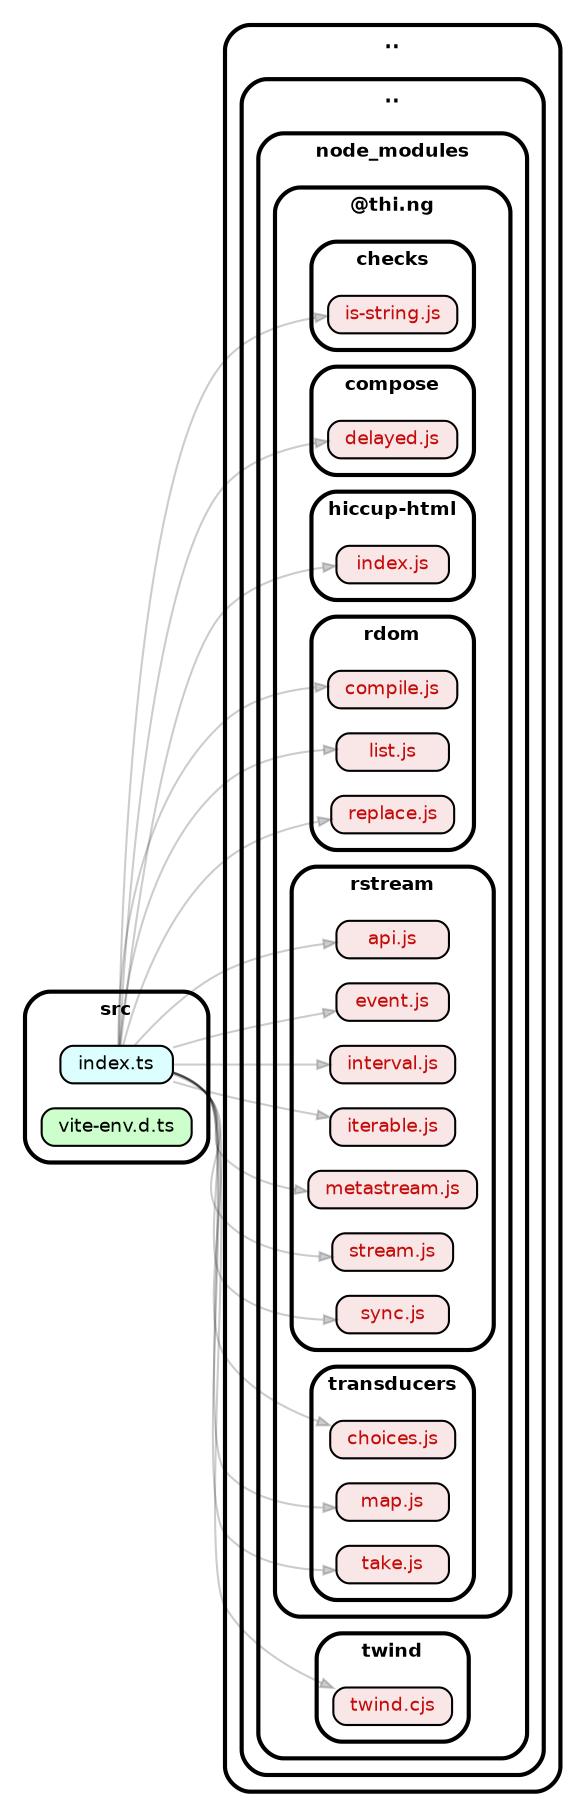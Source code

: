 strict digraph "dependency-cruiser output"{
    ordering="out" rankdir="LR" splines="true" overlap="false" nodesep="0.16" ranksep="0.18" fontname="Helvetica-bold" fontsize="9" style="rounded,bold,filled" fillcolor="#ffffff" compound="true"
    node [shape="box" style="rounded, filled" height="0.2" color="black" fillcolor="#ffffcc" fontcolor="black" fontname="Helvetica" fontsize="9"]
    edge [arrowhead="normal" arrowsize="0.6" penwidth="2.0" color="#00000033" fontname="Helvetica" fontsize="9"]

    subgraph "cluster_.." {label=".." subgraph "cluster_../.." {label=".." subgraph "cluster_../../node_modules" {label="node_modules" subgraph "cluster_../../node_modules/@thi.ng" {label="@thi.ng" subgraph "cluster_../../node_modules/@thi.ng/checks" {label="checks" "../../node_modules/@thi.ng/checks/is-string.js" [label=<is-string.js> tooltip="is-string.js" URL="../../node_modules/@thi.ng/checks/is-string.js" fillcolor="#c40b0a1a" fontcolor="#c40b0a"] } } } } }
    subgraph "cluster_.." {label=".." subgraph "cluster_../.." {label=".." subgraph "cluster_../../node_modules" {label="node_modules" subgraph "cluster_../../node_modules/@thi.ng" {label="@thi.ng" subgraph "cluster_../../node_modules/@thi.ng/compose" {label="compose" "../../node_modules/@thi.ng/compose/delayed.js" [label=<delayed.js> tooltip="delayed.js" URL="../../node_modules/@thi.ng/compose/delayed.js" fillcolor="#c40b0a1a" fontcolor="#c40b0a"] } } } } }
    subgraph "cluster_.." {label=".." subgraph "cluster_../.." {label=".." subgraph "cluster_../../node_modules" {label="node_modules" subgraph "cluster_../../node_modules/@thi.ng" {label="@thi.ng" subgraph "cluster_../../node_modules/@thi.ng/hiccup-html" {label="hiccup-html" "../../node_modules/@thi.ng/hiccup-html/index.js" [label=<index.js> tooltip="index.js" URL="../../node_modules/@thi.ng/hiccup-html/index.js" fillcolor="#c40b0a1a" fontcolor="#c40b0a"] } } } } }
    subgraph "cluster_.." {label=".." subgraph "cluster_../.." {label=".." subgraph "cluster_../../node_modules" {label="node_modules" subgraph "cluster_../../node_modules/@thi.ng" {label="@thi.ng" subgraph "cluster_../../node_modules/@thi.ng/rdom" {label="rdom" "../../node_modules/@thi.ng/rdom/compile.js" [label=<compile.js> tooltip="compile.js" URL="../../node_modules/@thi.ng/rdom/compile.js" fillcolor="#c40b0a1a" fontcolor="#c40b0a"] } } } } }
    subgraph "cluster_.." {label=".." subgraph "cluster_../.." {label=".." subgraph "cluster_../../node_modules" {label="node_modules" subgraph "cluster_../../node_modules/@thi.ng" {label="@thi.ng" subgraph "cluster_../../node_modules/@thi.ng/rdom" {label="rdom" "../../node_modules/@thi.ng/rdom/list.js" [label=<list.js> tooltip="list.js" URL="../../node_modules/@thi.ng/rdom/list.js" fillcolor="#c40b0a1a" fontcolor="#c40b0a"] } } } } }
    subgraph "cluster_.." {label=".." subgraph "cluster_../.." {label=".." subgraph "cluster_../../node_modules" {label="node_modules" subgraph "cluster_../../node_modules/@thi.ng" {label="@thi.ng" subgraph "cluster_../../node_modules/@thi.ng/rdom" {label="rdom" "../../node_modules/@thi.ng/rdom/replace.js" [label=<replace.js> tooltip="replace.js" URL="../../node_modules/@thi.ng/rdom/replace.js" fillcolor="#c40b0a1a" fontcolor="#c40b0a"] } } } } }
    subgraph "cluster_.." {label=".." subgraph "cluster_../.." {label=".." subgraph "cluster_../../node_modules" {label="node_modules" subgraph "cluster_../../node_modules/@thi.ng" {label="@thi.ng" subgraph "cluster_../../node_modules/@thi.ng/rstream" {label="rstream" "../../node_modules/@thi.ng/rstream/api.js" [label=<api.js> tooltip="api.js" URL="../../node_modules/@thi.ng/rstream/api.js" fillcolor="#c40b0a1a" fontcolor="#c40b0a"] } } } } }
    subgraph "cluster_.." {label=".." subgraph "cluster_../.." {label=".." subgraph "cluster_../../node_modules" {label="node_modules" subgraph "cluster_../../node_modules/@thi.ng" {label="@thi.ng" subgraph "cluster_../../node_modules/@thi.ng/rstream" {label="rstream" "../../node_modules/@thi.ng/rstream/event.js" [label=<event.js> tooltip="event.js" URL="../../node_modules/@thi.ng/rstream/event.js" fillcolor="#c40b0a1a" fontcolor="#c40b0a"] } } } } }
    subgraph "cluster_.." {label=".." subgraph "cluster_../.." {label=".." subgraph "cluster_../../node_modules" {label="node_modules" subgraph "cluster_../../node_modules/@thi.ng" {label="@thi.ng" subgraph "cluster_../../node_modules/@thi.ng/rstream" {label="rstream" "../../node_modules/@thi.ng/rstream/interval.js" [label=<interval.js> tooltip="interval.js" URL="../../node_modules/@thi.ng/rstream/interval.js" fillcolor="#c40b0a1a" fontcolor="#c40b0a"] } } } } }
    subgraph "cluster_.." {label=".." subgraph "cluster_../.." {label=".." subgraph "cluster_../../node_modules" {label="node_modules" subgraph "cluster_../../node_modules/@thi.ng" {label="@thi.ng" subgraph "cluster_../../node_modules/@thi.ng/rstream" {label="rstream" "../../node_modules/@thi.ng/rstream/iterable.js" [label=<iterable.js> tooltip="iterable.js" URL="../../node_modules/@thi.ng/rstream/iterable.js" fillcolor="#c40b0a1a" fontcolor="#c40b0a"] } } } } }
    subgraph "cluster_.." {label=".." subgraph "cluster_../.." {label=".." subgraph "cluster_../../node_modules" {label="node_modules" subgraph "cluster_../../node_modules/@thi.ng" {label="@thi.ng" subgraph "cluster_../../node_modules/@thi.ng/rstream" {label="rstream" "../../node_modules/@thi.ng/rstream/metastream.js" [label=<metastream.js> tooltip="metastream.js" URL="../../node_modules/@thi.ng/rstream/metastream.js" fillcolor="#c40b0a1a" fontcolor="#c40b0a"] } } } } }
    subgraph "cluster_.." {label=".." subgraph "cluster_../.." {label=".." subgraph "cluster_../../node_modules" {label="node_modules" subgraph "cluster_../../node_modules/@thi.ng" {label="@thi.ng" subgraph "cluster_../../node_modules/@thi.ng/rstream" {label="rstream" "../../node_modules/@thi.ng/rstream/stream.js" [label=<stream.js> tooltip="stream.js" URL="../../node_modules/@thi.ng/rstream/stream.js" fillcolor="#c40b0a1a" fontcolor="#c40b0a"] } } } } }
    subgraph "cluster_.." {label=".." subgraph "cluster_../.." {label=".." subgraph "cluster_../../node_modules" {label="node_modules" subgraph "cluster_../../node_modules/@thi.ng" {label="@thi.ng" subgraph "cluster_../../node_modules/@thi.ng/rstream" {label="rstream" "../../node_modules/@thi.ng/rstream/sync.js" [label=<sync.js> tooltip="sync.js" URL="../../node_modules/@thi.ng/rstream/sync.js" fillcolor="#c40b0a1a" fontcolor="#c40b0a"] } } } } }
    subgraph "cluster_.." {label=".." subgraph "cluster_../.." {label=".." subgraph "cluster_../../node_modules" {label="node_modules" subgraph "cluster_../../node_modules/@thi.ng" {label="@thi.ng" subgraph "cluster_../../node_modules/@thi.ng/transducers" {label="transducers" "../../node_modules/@thi.ng/transducers/choices.js" [label=<choices.js> tooltip="choices.js" URL="../../node_modules/@thi.ng/transducers/choices.js" fillcolor="#c40b0a1a" fontcolor="#c40b0a"] } } } } }
    subgraph "cluster_.." {label=".." subgraph "cluster_../.." {label=".." subgraph "cluster_../../node_modules" {label="node_modules" subgraph "cluster_../../node_modules/@thi.ng" {label="@thi.ng" subgraph "cluster_../../node_modules/@thi.ng/transducers" {label="transducers" "../../node_modules/@thi.ng/transducers/map.js" [label=<map.js> tooltip="map.js" URL="../../node_modules/@thi.ng/transducers/map.js" fillcolor="#c40b0a1a" fontcolor="#c40b0a"] } } } } }
    subgraph "cluster_.." {label=".." subgraph "cluster_../.." {label=".." subgraph "cluster_../../node_modules" {label="node_modules" subgraph "cluster_../../node_modules/@thi.ng" {label="@thi.ng" subgraph "cluster_../../node_modules/@thi.ng/transducers" {label="transducers" "../../node_modules/@thi.ng/transducers/take.js" [label=<take.js> tooltip="take.js" URL="../../node_modules/@thi.ng/transducers/take.js" fillcolor="#c40b0a1a" fontcolor="#c40b0a"] } } } } }
    subgraph "cluster_.." {label=".." subgraph "cluster_../.." {label=".." subgraph "cluster_../../node_modules" {label="node_modules" subgraph "cluster_../../node_modules/twind" {label="twind" "../../node_modules/twind/twind.cjs" [label=<twind.cjs> tooltip="twind.cjs" URL="../../node_modules/twind/twind.cjs" fillcolor="#c40b0a1a" fontcolor="#c40b0a"] } } } }
    subgraph "cluster_src" {label="src" "src/index.ts" [label=<index.ts> tooltip="index.ts" URL="src/index.ts" fillcolor="#ddfeff"] }
    "src/index.ts" -> "../../node_modules/@thi.ng/checks/is-string.js" [penwidth="1.0"]
    "src/index.ts" -> "../../node_modules/@thi.ng/compose/delayed.js" [penwidth="1.0"]
    "src/index.ts" -> "../../node_modules/@thi.ng/hiccup-html/index.js" [penwidth="1.0"]
    "src/index.ts" -> "../../node_modules/@thi.ng/rdom/compile.js" [penwidth="1.0"]
    "src/index.ts" -> "../../node_modules/@thi.ng/rdom/list.js" [penwidth="1.0"]
    "src/index.ts" -> "../../node_modules/@thi.ng/rdom/replace.js" [penwidth="1.0"]
    "src/index.ts" -> "../../node_modules/@thi.ng/rstream/api.js" [penwidth="1.0"]
    "src/index.ts" -> "../../node_modules/@thi.ng/rstream/event.js" [penwidth="1.0"]
    "src/index.ts" -> "../../node_modules/@thi.ng/rstream/interval.js" [penwidth="1.0"]
    "src/index.ts" -> "../../node_modules/@thi.ng/rstream/iterable.js" [penwidth="1.0"]
    "src/index.ts" -> "../../node_modules/@thi.ng/rstream/metastream.js" [penwidth="1.0"]
    "src/index.ts" -> "../../node_modules/@thi.ng/rstream/stream.js" [penwidth="1.0"]
    "src/index.ts" -> "../../node_modules/@thi.ng/rstream/sync.js" [penwidth="1.0"]
    "src/index.ts" -> "../../node_modules/@thi.ng/transducers/choices.js" [penwidth="1.0"]
    "src/index.ts" -> "../../node_modules/@thi.ng/transducers/map.js" [penwidth="1.0"]
    "src/index.ts" -> "../../node_modules/@thi.ng/transducers/take.js" [penwidth="1.0"]
    "src/index.ts" -> "../../node_modules/twind/twind.cjs" [penwidth="1.0"]
    subgraph "cluster_src" {label="src" "src/vite-env.d.ts" [label=<vite-env.d.ts> tooltip="vite-env.d.ts" URL="src/vite-env.d.ts" fillcolor="#ccffcc"] }
}
